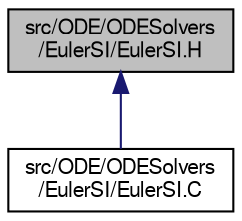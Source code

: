 digraph "src/ODE/ODESolvers/EulerSI/EulerSI.H"
{
  bgcolor="transparent";
  edge [fontname="FreeSans",fontsize="10",labelfontname="FreeSans",labelfontsize="10"];
  node [fontname="FreeSans",fontsize="10",shape=record];
  Node95 [label="src/ODE/ODESolvers\l/EulerSI/EulerSI.H",height=0.2,width=0.4,color="black", fillcolor="grey75", style="filled", fontcolor="black"];
  Node95 -> Node96 [dir="back",color="midnightblue",fontsize="10",style="solid",fontname="FreeSans"];
  Node96 [label="src/ODE/ODESolvers\l/EulerSI/EulerSI.C",height=0.2,width=0.4,color="black",URL="$a08279.html"];
}
